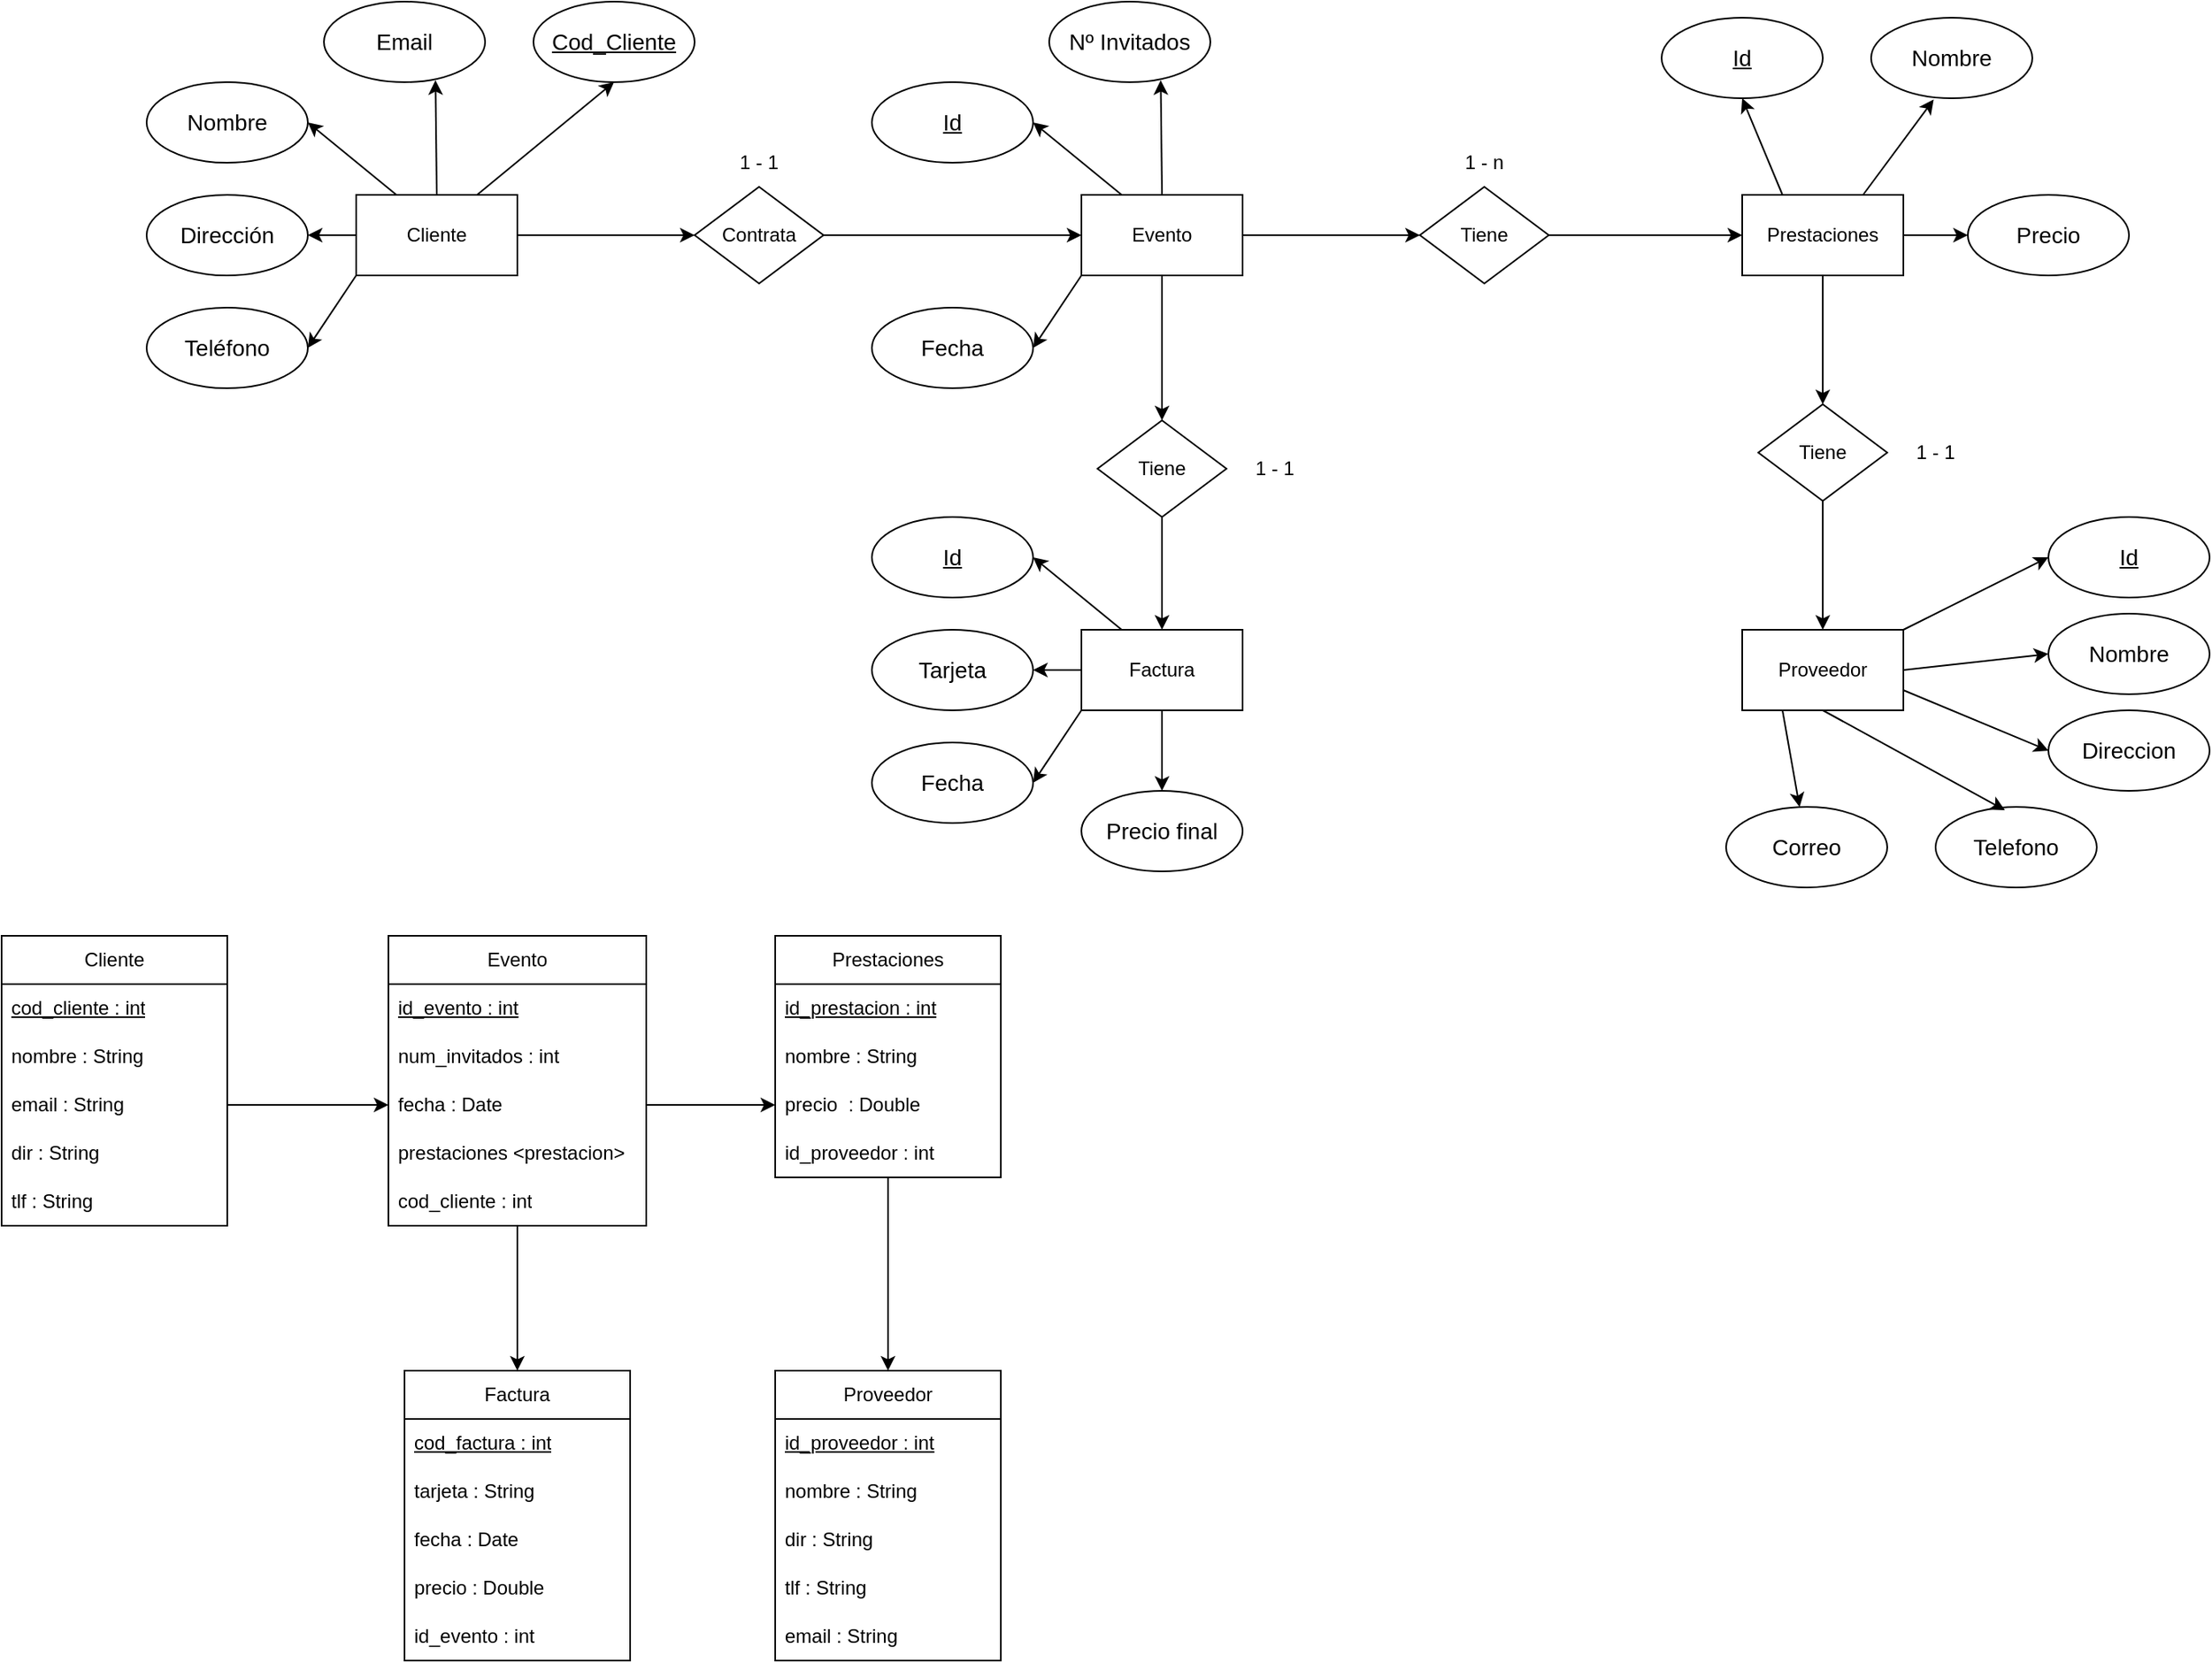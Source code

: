 <mxfile version="22.1.18" type="device">
  <diagram name="Página-1" id="WUtLEwDQs8kKweaMFx0q">
    <mxGraphModel dx="1050" dy="522" grid="1" gridSize="10" guides="1" tooltips="1" connect="1" arrows="1" fold="1" page="1" pageScale="1" pageWidth="827" pageHeight="1169" math="0" shadow="0">
      <root>
        <mxCell id="0" />
        <mxCell id="1" parent="0" />
        <mxCell id="2ocR5Ox1EHUK39Uekanz-1" value="&lt;font style=&quot;font-size: 14px;&quot;&gt;Nombre&lt;/font&gt;" style="ellipse;whiteSpace=wrap;html=1;" parent="1" vertex="1">
          <mxGeometry x="210" y="170" width="100" height="50" as="geometry" />
        </mxCell>
        <mxCell id="2ocR5Ox1EHUK39Uekanz-10" style="rounded=0;orthogonalLoop=1;jettySize=auto;html=1;exitX=0.25;exitY=0;exitDx=0;exitDy=0;entryX=1;entryY=0.5;entryDx=0;entryDy=0;" parent="1" source="2ocR5Ox1EHUK39Uekanz-2" target="2ocR5Ox1EHUK39Uekanz-1" edge="1">
          <mxGeometry relative="1" as="geometry" />
        </mxCell>
        <mxCell id="2ocR5Ox1EHUK39Uekanz-12" style="rounded=0;orthogonalLoop=1;jettySize=auto;html=1;exitX=0.75;exitY=0;exitDx=0;exitDy=0;entryX=0.5;entryY=1;entryDx=0;entryDy=0;" parent="1" source="2ocR5Ox1EHUK39Uekanz-2" target="2ocR5Ox1EHUK39Uekanz-5" edge="1">
          <mxGeometry relative="1" as="geometry" />
        </mxCell>
        <mxCell id="2ocR5Ox1EHUK39Uekanz-13" value="" style="rounded=0;orthogonalLoop=1;jettySize=auto;html=1;" parent="1" source="2ocR5Ox1EHUK39Uekanz-2" target="2ocR5Ox1EHUK39Uekanz-8" edge="1">
          <mxGeometry relative="1" as="geometry" />
        </mxCell>
        <mxCell id="2ocR5Ox1EHUK39Uekanz-14" style="rounded=0;orthogonalLoop=1;jettySize=auto;html=1;exitX=0;exitY=1;exitDx=0;exitDy=0;entryX=1;entryY=0.5;entryDx=0;entryDy=0;" parent="1" source="2ocR5Ox1EHUK39Uekanz-2" target="2ocR5Ox1EHUK39Uekanz-7" edge="1">
          <mxGeometry relative="1" as="geometry" />
        </mxCell>
        <mxCell id="2ocR5Ox1EHUK39Uekanz-18" value="" style="rounded=0;orthogonalLoop=1;jettySize=auto;html=1;" parent="1" source="2ocR5Ox1EHUK39Uekanz-2" target="2ocR5Ox1EHUK39Uekanz-16" edge="1">
          <mxGeometry relative="1" as="geometry" />
        </mxCell>
        <mxCell id="2ocR5Ox1EHUK39Uekanz-2" value="Cliente" style="rounded=0;whiteSpace=wrap;html=1;" parent="1" vertex="1">
          <mxGeometry x="340" y="240" width="100" height="50" as="geometry" />
        </mxCell>
        <mxCell id="2ocR5Ox1EHUK39Uekanz-5" value="&lt;font style=&quot;font-size: 14px;&quot;&gt;Cod_Cliente&lt;/font&gt;" style="ellipse;whiteSpace=wrap;html=1;fontStyle=4" parent="1" vertex="1">
          <mxGeometry x="450" y="120" width="100" height="50" as="geometry" />
        </mxCell>
        <mxCell id="2ocR5Ox1EHUK39Uekanz-6" value="&lt;span style=&quot;font-size: 14px;&quot;&gt;Email&lt;/span&gt;" style="ellipse;whiteSpace=wrap;html=1;" parent="1" vertex="1">
          <mxGeometry x="320" y="120" width="100" height="50" as="geometry" />
        </mxCell>
        <mxCell id="2ocR5Ox1EHUK39Uekanz-7" value="&lt;font style=&quot;font-size: 14px;&quot;&gt;Teléfono&lt;/font&gt;" style="ellipse;whiteSpace=wrap;html=1;" parent="1" vertex="1">
          <mxGeometry x="210" y="310" width="100" height="50" as="geometry" />
        </mxCell>
        <mxCell id="2ocR5Ox1EHUK39Uekanz-8" value="&lt;font style=&quot;font-size: 14px;&quot;&gt;Dirección&lt;/font&gt;" style="ellipse;whiteSpace=wrap;html=1;" parent="1" vertex="1">
          <mxGeometry x="210" y="240" width="100" height="50" as="geometry" />
        </mxCell>
        <mxCell id="2ocR5Ox1EHUK39Uekanz-15" style="rounded=0;orthogonalLoop=1;jettySize=auto;html=1;exitX=0.5;exitY=0;exitDx=0;exitDy=0;entryX=0.692;entryY=0.976;entryDx=0;entryDy=0;entryPerimeter=0;" parent="1" source="2ocR5Ox1EHUK39Uekanz-2" target="2ocR5Ox1EHUK39Uekanz-6" edge="1">
          <mxGeometry relative="1" as="geometry" />
        </mxCell>
        <mxCell id="2ocR5Ox1EHUK39Uekanz-20" value="" style="group" parent="1" vertex="1" connectable="0">
          <mxGeometry x="550" y="205" width="80" height="90" as="geometry" />
        </mxCell>
        <mxCell id="2ocR5Ox1EHUK39Uekanz-16" value="Contrata" style="rhombus;whiteSpace=wrap;html=1;" parent="2ocR5Ox1EHUK39Uekanz-20" vertex="1">
          <mxGeometry y="30" width="80" height="60" as="geometry" />
        </mxCell>
        <mxCell id="2ocR5Ox1EHUK39Uekanz-19" value="1 - 1" style="text;html=1;strokeColor=none;fillColor=none;align=center;verticalAlign=middle;whiteSpace=wrap;rounded=0;" parent="2ocR5Ox1EHUK39Uekanz-20" vertex="1">
          <mxGeometry x="10" width="60" height="30" as="geometry" />
        </mxCell>
        <mxCell id="2ocR5Ox1EHUK39Uekanz-17" style="edgeStyle=orthogonalEdgeStyle;rounded=0;orthogonalLoop=1;jettySize=auto;html=1;exitX=0.5;exitY=1;exitDx=0;exitDy=0;" parent="2ocR5Ox1EHUK39Uekanz-20" source="2ocR5Ox1EHUK39Uekanz-16" target="2ocR5Ox1EHUK39Uekanz-16" edge="1">
          <mxGeometry relative="1" as="geometry" />
        </mxCell>
        <mxCell id="2ocR5Ox1EHUK39Uekanz-21" value="&lt;font style=&quot;font-size: 14px;&quot;&gt;Id&lt;/font&gt;" style="ellipse;whiteSpace=wrap;html=1;fontStyle=4" parent="1" vertex="1">
          <mxGeometry x="660" y="170" width="100" height="50" as="geometry" />
        </mxCell>
        <mxCell id="2ocR5Ox1EHUK39Uekanz-22" style="rounded=0;orthogonalLoop=1;jettySize=auto;html=1;exitX=0.25;exitY=0;exitDx=0;exitDy=0;entryX=1;entryY=0.5;entryDx=0;entryDy=0;" parent="1" source="2ocR5Ox1EHUK39Uekanz-27" target="2ocR5Ox1EHUK39Uekanz-21" edge="1">
          <mxGeometry relative="1" as="geometry" />
        </mxCell>
        <mxCell id="2ocR5Ox1EHUK39Uekanz-25" style="rounded=0;orthogonalLoop=1;jettySize=auto;html=1;exitX=0;exitY=1;exitDx=0;exitDy=0;entryX=1;entryY=0.5;entryDx=0;entryDy=0;" parent="1" source="2ocR5Ox1EHUK39Uekanz-27" target="2ocR5Ox1EHUK39Uekanz-30" edge="1">
          <mxGeometry relative="1" as="geometry" />
        </mxCell>
        <mxCell id="2ocR5Ox1EHUK39Uekanz-26" value="" style="edgeStyle=orthogonalEdgeStyle;rounded=0;orthogonalLoop=1;jettySize=auto;html=1;" parent="1" source="2ocR5Ox1EHUK39Uekanz-27" target="2ocR5Ox1EHUK39Uekanz-34" edge="1">
          <mxGeometry relative="1" as="geometry" />
        </mxCell>
        <mxCell id="2ocR5Ox1EHUK39Uekanz-64" style="edgeStyle=none;rounded=0;orthogonalLoop=1;jettySize=auto;html=1;" parent="1" source="2ocR5Ox1EHUK39Uekanz-27" target="2ocR5Ox1EHUK39Uekanz-59" edge="1">
          <mxGeometry relative="1" as="geometry" />
        </mxCell>
        <mxCell id="2ocR5Ox1EHUK39Uekanz-27" value="Evento" style="rounded=0;whiteSpace=wrap;html=1;" parent="1" vertex="1">
          <mxGeometry x="790" y="240" width="100" height="50" as="geometry" />
        </mxCell>
        <mxCell id="2ocR5Ox1EHUK39Uekanz-29" value="&lt;font style=&quot;font-size: 14px;&quot;&gt;Nº Invitados&lt;/font&gt;" style="ellipse;whiteSpace=wrap;html=1;" parent="1" vertex="1">
          <mxGeometry x="770" y="120" width="100" height="50" as="geometry" />
        </mxCell>
        <mxCell id="2ocR5Ox1EHUK39Uekanz-30" value="&lt;font style=&quot;font-size: 14px;&quot;&gt;Fecha&lt;/font&gt;" style="ellipse;whiteSpace=wrap;html=1;" parent="1" vertex="1">
          <mxGeometry x="660" y="310" width="100" height="50" as="geometry" />
        </mxCell>
        <mxCell id="2ocR5Ox1EHUK39Uekanz-32" style="rounded=0;orthogonalLoop=1;jettySize=auto;html=1;exitX=0.5;exitY=0;exitDx=0;exitDy=0;entryX=0.692;entryY=0.976;entryDx=0;entryDy=0;entryPerimeter=0;" parent="1" source="2ocR5Ox1EHUK39Uekanz-27" target="2ocR5Ox1EHUK39Uekanz-29" edge="1">
          <mxGeometry relative="1" as="geometry" />
        </mxCell>
        <mxCell id="2ocR5Ox1EHUK39Uekanz-33" value="" style="group" parent="1" vertex="1" connectable="0">
          <mxGeometry x="1000" y="205" width="80" height="90" as="geometry" />
        </mxCell>
        <mxCell id="2ocR5Ox1EHUK39Uekanz-34" value="Tiene" style="rhombus;whiteSpace=wrap;html=1;" parent="2ocR5Ox1EHUK39Uekanz-33" vertex="1">
          <mxGeometry y="30" width="80" height="60" as="geometry" />
        </mxCell>
        <mxCell id="2ocR5Ox1EHUK39Uekanz-35" value="1 - n" style="text;html=1;strokeColor=none;fillColor=none;align=center;verticalAlign=middle;whiteSpace=wrap;rounded=0;" parent="2ocR5Ox1EHUK39Uekanz-33" vertex="1">
          <mxGeometry x="10" width="60" height="30" as="geometry" />
        </mxCell>
        <mxCell id="2ocR5Ox1EHUK39Uekanz-36" style="edgeStyle=orthogonalEdgeStyle;rounded=0;orthogonalLoop=1;jettySize=auto;html=1;exitX=0.5;exitY=1;exitDx=0;exitDy=0;" parent="2ocR5Ox1EHUK39Uekanz-33" source="2ocR5Ox1EHUK39Uekanz-34" target="2ocR5Ox1EHUK39Uekanz-34" edge="1">
          <mxGeometry relative="1" as="geometry" />
        </mxCell>
        <mxCell id="2ocR5Ox1EHUK39Uekanz-37" style="edgeStyle=orthogonalEdgeStyle;rounded=0;orthogonalLoop=1;jettySize=auto;html=1;entryX=0;entryY=0.5;entryDx=0;entryDy=0;" parent="1" source="2ocR5Ox1EHUK39Uekanz-16" target="2ocR5Ox1EHUK39Uekanz-27" edge="1">
          <mxGeometry relative="1" as="geometry" />
        </mxCell>
        <mxCell id="2ocR5Ox1EHUK39Uekanz-38" value="&lt;font style=&quot;font-size: 14px;&quot;&gt;Id&lt;/font&gt;" style="ellipse;whiteSpace=wrap;html=1;fontStyle=4" parent="1" vertex="1">
          <mxGeometry x="1150" y="130" width="100" height="50" as="geometry" />
        </mxCell>
        <mxCell id="2ocR5Ox1EHUK39Uekanz-45" value="" style="edgeStyle=orthogonalEdgeStyle;rounded=0;orthogonalLoop=1;jettySize=auto;html=1;" parent="1" source="2ocR5Ox1EHUK39Uekanz-41" target="2ocR5Ox1EHUK39Uekanz-43" edge="1">
          <mxGeometry relative="1" as="geometry" />
        </mxCell>
        <mxCell id="2ocR5Ox1EHUK39Uekanz-48" style="edgeStyle=none;rounded=0;orthogonalLoop=1;jettySize=auto;html=1;exitX=0.25;exitY=0;exitDx=0;exitDy=0;entryX=0.5;entryY=1;entryDx=0;entryDy=0;" parent="1" source="2ocR5Ox1EHUK39Uekanz-41" target="2ocR5Ox1EHUK39Uekanz-38" edge="1">
          <mxGeometry relative="1" as="geometry" />
        </mxCell>
        <mxCell id="VLpTFTGK87MHgxAnaddY-8" value="" style="edgeStyle=orthogonalEdgeStyle;rounded=0;orthogonalLoop=1;jettySize=auto;html=1;" parent="1" source="2ocR5Ox1EHUK39Uekanz-41" target="VLpTFTGK87MHgxAnaddY-6" edge="1">
          <mxGeometry relative="1" as="geometry" />
        </mxCell>
        <mxCell id="2ocR5Ox1EHUK39Uekanz-41" value="Prestaciones" style="rounded=0;whiteSpace=wrap;html=1;" parent="1" vertex="1">
          <mxGeometry x="1200" y="240" width="100" height="50" as="geometry" />
        </mxCell>
        <mxCell id="2ocR5Ox1EHUK39Uekanz-42" value="&lt;font style=&quot;font-size: 14px;&quot;&gt;Nombre&lt;/font&gt;" style="ellipse;whiteSpace=wrap;html=1;" parent="1" vertex="1">
          <mxGeometry x="1280" y="130" width="100" height="50" as="geometry" />
        </mxCell>
        <mxCell id="2ocR5Ox1EHUK39Uekanz-43" value="&lt;font style=&quot;font-size: 14px;&quot;&gt;Precio&lt;/font&gt;" style="ellipse;whiteSpace=wrap;html=1;" parent="1" vertex="1">
          <mxGeometry x="1340" y="240" width="100" height="50" as="geometry" />
        </mxCell>
        <mxCell id="2ocR5Ox1EHUK39Uekanz-46" style="edgeStyle=orthogonalEdgeStyle;rounded=0;orthogonalLoop=1;jettySize=auto;html=1;" parent="1" source="2ocR5Ox1EHUK39Uekanz-34" target="2ocR5Ox1EHUK39Uekanz-41" edge="1">
          <mxGeometry relative="1" as="geometry" />
        </mxCell>
        <mxCell id="2ocR5Ox1EHUK39Uekanz-47" style="edgeStyle=none;rounded=0;orthogonalLoop=1;jettySize=auto;html=1;exitX=0.75;exitY=0;exitDx=0;exitDy=0;entryX=0.388;entryY=1.016;entryDx=0;entryDy=0;entryPerimeter=0;" parent="1" source="2ocR5Ox1EHUK39Uekanz-41" target="2ocR5Ox1EHUK39Uekanz-42" edge="1">
          <mxGeometry relative="1" as="geometry" />
        </mxCell>
        <mxCell id="2ocR5Ox1EHUK39Uekanz-49" value="&lt;font style=&quot;font-size: 14px;&quot;&gt;&lt;u&gt;Id&lt;/u&gt;&lt;/font&gt;" style="ellipse;whiteSpace=wrap;html=1;" parent="1" vertex="1">
          <mxGeometry x="660" y="440" width="100" height="50" as="geometry" />
        </mxCell>
        <mxCell id="2ocR5Ox1EHUK39Uekanz-50" style="rounded=0;orthogonalLoop=1;jettySize=auto;html=1;exitX=0.25;exitY=0;exitDx=0;exitDy=0;entryX=1;entryY=0.5;entryDx=0;entryDy=0;" parent="1" source="2ocR5Ox1EHUK39Uekanz-53" target="2ocR5Ox1EHUK39Uekanz-49" edge="1">
          <mxGeometry relative="1" as="geometry" />
        </mxCell>
        <mxCell id="2ocR5Ox1EHUK39Uekanz-51" value="" style="rounded=0;orthogonalLoop=1;jettySize=auto;html=1;" parent="1" source="2ocR5Ox1EHUK39Uekanz-53" target="2ocR5Ox1EHUK39Uekanz-56" edge="1">
          <mxGeometry relative="1" as="geometry" />
        </mxCell>
        <mxCell id="2ocR5Ox1EHUK39Uekanz-52" style="rounded=0;orthogonalLoop=1;jettySize=auto;html=1;exitX=0;exitY=1;exitDx=0;exitDy=0;entryX=1;entryY=0.5;entryDx=0;entryDy=0;" parent="1" source="2ocR5Ox1EHUK39Uekanz-53" target="2ocR5Ox1EHUK39Uekanz-55" edge="1">
          <mxGeometry relative="1" as="geometry" />
        </mxCell>
        <mxCell id="VLpTFTGK87MHgxAnaddY-3" value="" style="edgeStyle=orthogonalEdgeStyle;rounded=0;orthogonalLoop=1;jettySize=auto;html=1;" parent="1" source="2ocR5Ox1EHUK39Uekanz-53" target="2ocR5Ox1EHUK39Uekanz-54" edge="1">
          <mxGeometry relative="1" as="geometry" />
        </mxCell>
        <mxCell id="2ocR5Ox1EHUK39Uekanz-53" value="Factura" style="rounded=0;whiteSpace=wrap;html=1;" parent="1" vertex="1">
          <mxGeometry x="790" y="510" width="100" height="50" as="geometry" />
        </mxCell>
        <mxCell id="2ocR5Ox1EHUK39Uekanz-54" value="&lt;span style=&quot;font-size: 14px;&quot;&gt;Precio final&lt;/span&gt;" style="ellipse;whiteSpace=wrap;html=1;" parent="1" vertex="1">
          <mxGeometry x="790" y="610" width="100" height="50" as="geometry" />
        </mxCell>
        <mxCell id="2ocR5Ox1EHUK39Uekanz-55" value="&lt;font style=&quot;font-size: 14px;&quot;&gt;Fecha&lt;/font&gt;" style="ellipse;whiteSpace=wrap;html=1;" parent="1" vertex="1">
          <mxGeometry x="660" y="580" width="100" height="50" as="geometry" />
        </mxCell>
        <mxCell id="2ocR5Ox1EHUK39Uekanz-56" value="&lt;font style=&quot;font-size: 14px;&quot;&gt;Tarjeta&lt;/font&gt;" style="ellipse;whiteSpace=wrap;html=1;" parent="1" vertex="1">
          <mxGeometry x="660" y="510" width="100" height="50" as="geometry" />
        </mxCell>
        <mxCell id="2ocR5Ox1EHUK39Uekanz-66" value="" style="group" parent="1" vertex="1" connectable="0">
          <mxGeometry x="800" y="380" width="140" height="60" as="geometry" />
        </mxCell>
        <mxCell id="2ocR5Ox1EHUK39Uekanz-60" value="1 - 1" style="text;html=1;strokeColor=none;fillColor=none;align=center;verticalAlign=middle;whiteSpace=wrap;rounded=0;" parent="2ocR5Ox1EHUK39Uekanz-66" vertex="1">
          <mxGeometry x="80" y="15" width="60" height="30" as="geometry" />
        </mxCell>
        <mxCell id="2ocR5Ox1EHUK39Uekanz-59" value="Tiene" style="rhombus;whiteSpace=wrap;html=1;" parent="2ocR5Ox1EHUK39Uekanz-66" vertex="1">
          <mxGeometry width="80" height="60" as="geometry" />
        </mxCell>
        <mxCell id="2ocR5Ox1EHUK39Uekanz-61" style="edgeStyle=orthogonalEdgeStyle;rounded=0;orthogonalLoop=1;jettySize=auto;html=1;exitX=0.5;exitY=1;exitDx=0;exitDy=0;" parent="2ocR5Ox1EHUK39Uekanz-66" source="2ocR5Ox1EHUK39Uekanz-59" target="2ocR5Ox1EHUK39Uekanz-59" edge="1">
          <mxGeometry relative="1" as="geometry" />
        </mxCell>
        <mxCell id="2ocR5Ox1EHUK39Uekanz-67" value="" style="edgeStyle=none;rounded=0;orthogonalLoop=1;jettySize=auto;html=1;" parent="1" source="2ocR5Ox1EHUK39Uekanz-59" target="2ocR5Ox1EHUK39Uekanz-53" edge="1">
          <mxGeometry relative="1" as="geometry" />
        </mxCell>
        <mxCell id="VLpTFTGK87MHgxAnaddY-16" style="edgeStyle=none;rounded=0;orthogonalLoop=1;jettySize=auto;html=1;entryX=0;entryY=0.5;entryDx=0;entryDy=0;" parent="1" source="VLpTFTGK87MHgxAnaddY-2" target="VLpTFTGK87MHgxAnaddY-10" edge="1">
          <mxGeometry relative="1" as="geometry" />
        </mxCell>
        <mxCell id="VLpTFTGK87MHgxAnaddY-17" style="edgeStyle=none;rounded=0;orthogonalLoop=1;jettySize=auto;html=1;exitX=1;exitY=0.5;exitDx=0;exitDy=0;entryX=0;entryY=0.5;entryDx=0;entryDy=0;" parent="1" source="VLpTFTGK87MHgxAnaddY-2" target="VLpTFTGK87MHgxAnaddY-11" edge="1">
          <mxGeometry relative="1" as="geometry" />
        </mxCell>
        <mxCell id="VLpTFTGK87MHgxAnaddY-18" style="edgeStyle=none;rounded=0;orthogonalLoop=1;jettySize=auto;html=1;exitX=1;exitY=0.75;exitDx=0;exitDy=0;entryX=0;entryY=0.5;entryDx=0;entryDy=0;" parent="1" source="VLpTFTGK87MHgxAnaddY-2" target="VLpTFTGK87MHgxAnaddY-12" edge="1">
          <mxGeometry relative="1" as="geometry" />
        </mxCell>
        <mxCell id="VLpTFTGK87MHgxAnaddY-20" style="edgeStyle=none;rounded=0;orthogonalLoop=1;jettySize=auto;html=1;exitX=0.25;exitY=1;exitDx=0;exitDy=0;" parent="1" source="VLpTFTGK87MHgxAnaddY-2" target="VLpTFTGK87MHgxAnaddY-14" edge="1">
          <mxGeometry relative="1" as="geometry" />
        </mxCell>
        <mxCell id="VLpTFTGK87MHgxAnaddY-2" value="Proveedor" style="rounded=0;whiteSpace=wrap;html=1;" parent="1" vertex="1">
          <mxGeometry x="1200" y="510" width="100" height="50" as="geometry" />
        </mxCell>
        <mxCell id="VLpTFTGK87MHgxAnaddY-4" value="" style="group" parent="1" vertex="1" connectable="0">
          <mxGeometry x="1210" y="370" width="140" height="60" as="geometry" />
        </mxCell>
        <mxCell id="VLpTFTGK87MHgxAnaddY-5" value="1 - 1" style="text;html=1;strokeColor=none;fillColor=none;align=center;verticalAlign=middle;whiteSpace=wrap;rounded=0;" parent="VLpTFTGK87MHgxAnaddY-4" vertex="1">
          <mxGeometry x="80" y="15" width="60" height="30" as="geometry" />
        </mxCell>
        <mxCell id="VLpTFTGK87MHgxAnaddY-6" value="Tiene" style="rhombus;whiteSpace=wrap;html=1;" parent="VLpTFTGK87MHgxAnaddY-4" vertex="1">
          <mxGeometry width="80" height="60" as="geometry" />
        </mxCell>
        <mxCell id="VLpTFTGK87MHgxAnaddY-7" style="edgeStyle=orthogonalEdgeStyle;rounded=0;orthogonalLoop=1;jettySize=auto;html=1;exitX=0.5;exitY=1;exitDx=0;exitDy=0;" parent="VLpTFTGK87MHgxAnaddY-4" source="VLpTFTGK87MHgxAnaddY-6" target="VLpTFTGK87MHgxAnaddY-6" edge="1">
          <mxGeometry relative="1" as="geometry" />
        </mxCell>
        <mxCell id="VLpTFTGK87MHgxAnaddY-9" value="" style="edgeStyle=orthogonalEdgeStyle;rounded=0;orthogonalLoop=1;jettySize=auto;html=1;" parent="1" source="VLpTFTGK87MHgxAnaddY-6" target="VLpTFTGK87MHgxAnaddY-2" edge="1">
          <mxGeometry relative="1" as="geometry" />
        </mxCell>
        <mxCell id="VLpTFTGK87MHgxAnaddY-10" value="&lt;font style=&quot;font-size: 14px;&quot;&gt;Id&lt;/font&gt;" style="ellipse;whiteSpace=wrap;html=1;fontStyle=4" parent="1" vertex="1">
          <mxGeometry x="1390" y="440" width="100" height="50" as="geometry" />
        </mxCell>
        <mxCell id="VLpTFTGK87MHgxAnaddY-11" value="&lt;font style=&quot;font-size: 14px;&quot;&gt;Nombre&lt;/font&gt;" style="ellipse;whiteSpace=wrap;html=1;" parent="1" vertex="1">
          <mxGeometry x="1390" y="500" width="100" height="50" as="geometry" />
        </mxCell>
        <mxCell id="VLpTFTGK87MHgxAnaddY-12" value="&lt;font style=&quot;font-size: 14px;&quot;&gt;Direccion&lt;/font&gt;" style="ellipse;whiteSpace=wrap;html=1;" parent="1" vertex="1">
          <mxGeometry x="1390" y="560" width="100" height="50" as="geometry" />
        </mxCell>
        <mxCell id="VLpTFTGK87MHgxAnaddY-13" value="&lt;font style=&quot;font-size: 14px;&quot;&gt;Telefono&lt;/font&gt;" style="ellipse;whiteSpace=wrap;html=1;" parent="1" vertex="1">
          <mxGeometry x="1320" y="620" width="100" height="50" as="geometry" />
        </mxCell>
        <mxCell id="VLpTFTGK87MHgxAnaddY-14" value="&lt;font style=&quot;font-size: 14px;&quot;&gt;Correo&lt;/font&gt;" style="ellipse;whiteSpace=wrap;html=1;" parent="1" vertex="1">
          <mxGeometry x="1190" y="620" width="100" height="50" as="geometry" />
        </mxCell>
        <mxCell id="VLpTFTGK87MHgxAnaddY-19" style="edgeStyle=none;rounded=0;orthogonalLoop=1;jettySize=auto;html=1;exitX=0.5;exitY=1;exitDx=0;exitDy=0;entryX=0.43;entryY=0.04;entryDx=0;entryDy=0;entryPerimeter=0;" parent="1" source="VLpTFTGK87MHgxAnaddY-2" target="VLpTFTGK87MHgxAnaddY-13" edge="1">
          <mxGeometry relative="1" as="geometry" />
        </mxCell>
        <mxCell id="VLpTFTGK87MHgxAnaddY-21" value="Cliente" style="swimlane;fontStyle=0;childLayout=stackLayout;horizontal=1;startSize=30;horizontalStack=0;resizeParent=1;resizeParentMax=0;resizeLast=0;collapsible=1;marginBottom=0;whiteSpace=wrap;html=1;" parent="1" vertex="1">
          <mxGeometry x="120" y="700" width="140" height="180" as="geometry" />
        </mxCell>
        <mxCell id="VLpTFTGK87MHgxAnaddY-22" value="cod_cliente : int" style="text;strokeColor=none;fillColor=none;align=left;verticalAlign=middle;spacingLeft=4;spacingRight=4;overflow=hidden;points=[[0,0.5],[1,0.5]];portConstraint=eastwest;rotatable=0;whiteSpace=wrap;html=1;fontStyle=4" parent="VLpTFTGK87MHgxAnaddY-21" vertex="1">
          <mxGeometry y="30" width="140" height="30" as="geometry" />
        </mxCell>
        <mxCell id="VLpTFTGK87MHgxAnaddY-23" value="nombre : String" style="text;strokeColor=none;fillColor=none;align=left;verticalAlign=middle;spacingLeft=4;spacingRight=4;overflow=hidden;points=[[0,0.5],[1,0.5]];portConstraint=eastwest;rotatable=0;whiteSpace=wrap;html=1;" parent="VLpTFTGK87MHgxAnaddY-21" vertex="1">
          <mxGeometry y="60" width="140" height="30" as="geometry" />
        </mxCell>
        <mxCell id="VLpTFTGK87MHgxAnaddY-24" value="email&amp;nbsp;: String" style="text;strokeColor=none;fillColor=none;align=left;verticalAlign=middle;spacingLeft=4;spacingRight=4;overflow=hidden;points=[[0,0.5],[1,0.5]];portConstraint=eastwest;rotatable=0;whiteSpace=wrap;html=1;" parent="VLpTFTGK87MHgxAnaddY-21" vertex="1">
          <mxGeometry y="90" width="140" height="30" as="geometry" />
        </mxCell>
        <mxCell id="dW7IoyzOi6ggLSeCTN0g-2" value="dir&amp;nbsp;: String" style="text;strokeColor=none;fillColor=none;align=left;verticalAlign=middle;spacingLeft=4;spacingRight=4;overflow=hidden;points=[[0,0.5],[1,0.5]];portConstraint=eastwest;rotatable=0;whiteSpace=wrap;html=1;" vertex="1" parent="VLpTFTGK87MHgxAnaddY-21">
          <mxGeometry y="120" width="140" height="30" as="geometry" />
        </mxCell>
        <mxCell id="dW7IoyzOi6ggLSeCTN0g-3" value="tlf&amp;nbsp;: String" style="text;strokeColor=none;fillColor=none;align=left;verticalAlign=middle;spacingLeft=4;spacingRight=4;overflow=hidden;points=[[0,0.5],[1,0.5]];portConstraint=eastwest;rotatable=0;whiteSpace=wrap;html=1;" vertex="1" parent="VLpTFTGK87MHgxAnaddY-21">
          <mxGeometry y="150" width="140" height="30" as="geometry" />
        </mxCell>
        <mxCell id="dW7IoyzOi6ggLSeCTN0g-41" style="edgeStyle=orthogonalEdgeStyle;rounded=0;orthogonalLoop=1;jettySize=auto;html=1;entryX=0.5;entryY=0;entryDx=0;entryDy=0;" edge="1" parent="1" source="dW7IoyzOi6ggLSeCTN0g-4" target="dW7IoyzOi6ggLSeCTN0g-32">
          <mxGeometry relative="1" as="geometry" />
        </mxCell>
        <mxCell id="dW7IoyzOi6ggLSeCTN0g-4" value="Evento" style="swimlane;fontStyle=0;childLayout=stackLayout;horizontal=1;startSize=30;horizontalStack=0;resizeParent=1;resizeParentMax=0;resizeLast=0;collapsible=1;marginBottom=0;whiteSpace=wrap;html=1;" vertex="1" parent="1">
          <mxGeometry x="360" y="700" width="160" height="180" as="geometry" />
        </mxCell>
        <mxCell id="dW7IoyzOi6ggLSeCTN0g-5" value="id_evento : int" style="text;strokeColor=none;fillColor=none;align=left;verticalAlign=middle;spacingLeft=4;spacingRight=4;overflow=hidden;points=[[0,0.5],[1,0.5]];portConstraint=eastwest;rotatable=0;whiteSpace=wrap;html=1;fontStyle=4" vertex="1" parent="dW7IoyzOi6ggLSeCTN0g-4">
          <mxGeometry y="30" width="160" height="30" as="geometry" />
        </mxCell>
        <mxCell id="dW7IoyzOi6ggLSeCTN0g-6" value="num_invitados : int" style="text;strokeColor=none;fillColor=none;align=left;verticalAlign=middle;spacingLeft=4;spacingRight=4;overflow=hidden;points=[[0,0.5],[1,0.5]];portConstraint=eastwest;rotatable=0;whiteSpace=wrap;html=1;" vertex="1" parent="dW7IoyzOi6ggLSeCTN0g-4">
          <mxGeometry y="60" width="160" height="30" as="geometry" />
        </mxCell>
        <mxCell id="dW7IoyzOi6ggLSeCTN0g-7" value="fecha : Date" style="text;strokeColor=none;fillColor=none;align=left;verticalAlign=middle;spacingLeft=4;spacingRight=4;overflow=hidden;points=[[0,0.5],[1,0.5]];portConstraint=eastwest;rotatable=0;whiteSpace=wrap;html=1;" vertex="1" parent="dW7IoyzOi6ggLSeCTN0g-4">
          <mxGeometry y="90" width="160" height="30" as="geometry" />
        </mxCell>
        <mxCell id="dW7IoyzOi6ggLSeCTN0g-8" value="prestaciones &amp;lt;prestacion&amp;gt;" style="text;strokeColor=none;fillColor=none;align=left;verticalAlign=middle;spacingLeft=4;spacingRight=4;overflow=hidden;points=[[0,0.5],[1,0.5]];portConstraint=eastwest;rotatable=0;whiteSpace=wrap;html=1;" vertex="1" parent="dW7IoyzOi6ggLSeCTN0g-4">
          <mxGeometry y="120" width="160" height="30" as="geometry" />
        </mxCell>
        <mxCell id="dW7IoyzOi6ggLSeCTN0g-9" value="cod_cliente&amp;nbsp;: int" style="text;strokeColor=none;fillColor=none;align=left;verticalAlign=middle;spacingLeft=4;spacingRight=4;overflow=hidden;points=[[0,0.5],[1,0.5]];portConstraint=eastwest;rotatable=0;whiteSpace=wrap;html=1;" vertex="1" parent="dW7IoyzOi6ggLSeCTN0g-4">
          <mxGeometry y="150" width="160" height="30" as="geometry" />
        </mxCell>
        <mxCell id="dW7IoyzOi6ggLSeCTN0g-42" style="edgeStyle=orthogonalEdgeStyle;rounded=0;orthogonalLoop=1;jettySize=auto;html=1;" edge="1" parent="1" source="dW7IoyzOi6ggLSeCTN0g-10" target="dW7IoyzOi6ggLSeCTN0g-26">
          <mxGeometry relative="1" as="geometry" />
        </mxCell>
        <mxCell id="dW7IoyzOi6ggLSeCTN0g-10" value="Prestaciones" style="swimlane;fontStyle=0;childLayout=stackLayout;horizontal=1;startSize=30;horizontalStack=0;resizeParent=1;resizeParentMax=0;resizeLast=0;collapsible=1;marginBottom=0;whiteSpace=wrap;html=1;" vertex="1" parent="1">
          <mxGeometry x="600" y="700" width="140" height="150" as="geometry" />
        </mxCell>
        <mxCell id="dW7IoyzOi6ggLSeCTN0g-11" value="id_prestacion&amp;nbsp;: int" style="text;strokeColor=none;fillColor=none;align=left;verticalAlign=middle;spacingLeft=4;spacingRight=4;overflow=hidden;points=[[0,0.5],[1,0.5]];portConstraint=eastwest;rotatable=0;whiteSpace=wrap;html=1;fontStyle=4" vertex="1" parent="dW7IoyzOi6ggLSeCTN0g-10">
          <mxGeometry y="30" width="140" height="30" as="geometry" />
        </mxCell>
        <mxCell id="dW7IoyzOi6ggLSeCTN0g-12" value="nombre&amp;nbsp;: String" style="text;strokeColor=none;fillColor=none;align=left;verticalAlign=middle;spacingLeft=4;spacingRight=4;overflow=hidden;points=[[0,0.5],[1,0.5]];portConstraint=eastwest;rotatable=0;whiteSpace=wrap;html=1;" vertex="1" parent="dW7IoyzOi6ggLSeCTN0g-10">
          <mxGeometry y="60" width="140" height="30" as="geometry" />
        </mxCell>
        <mxCell id="dW7IoyzOi6ggLSeCTN0g-13" value="precio&amp;nbsp;&amp;nbsp;: Double" style="text;strokeColor=none;fillColor=none;align=left;verticalAlign=middle;spacingLeft=4;spacingRight=4;overflow=hidden;points=[[0,0.5],[1,0.5]];portConstraint=eastwest;rotatable=0;whiteSpace=wrap;html=1;" vertex="1" parent="dW7IoyzOi6ggLSeCTN0g-10">
          <mxGeometry y="90" width="140" height="30" as="geometry" />
        </mxCell>
        <mxCell id="dW7IoyzOi6ggLSeCTN0g-14" value="id_proveedor&amp;nbsp;: int" style="text;strokeColor=none;fillColor=none;align=left;verticalAlign=middle;spacingLeft=4;spacingRight=4;overflow=hidden;points=[[0,0.5],[1,0.5]];portConstraint=eastwest;rotatable=0;whiteSpace=wrap;html=1;" vertex="1" parent="dW7IoyzOi6ggLSeCTN0g-10">
          <mxGeometry y="120" width="140" height="30" as="geometry" />
        </mxCell>
        <mxCell id="dW7IoyzOi6ggLSeCTN0g-26" value="Proveedor" style="swimlane;fontStyle=0;childLayout=stackLayout;horizontal=1;startSize=30;horizontalStack=0;resizeParent=1;resizeParentMax=0;resizeLast=0;collapsible=1;marginBottom=0;whiteSpace=wrap;html=1;" vertex="1" parent="1">
          <mxGeometry x="600" y="970" width="140" height="180" as="geometry" />
        </mxCell>
        <mxCell id="dW7IoyzOi6ggLSeCTN0g-27" value="id_proveedor&amp;nbsp;: int" style="text;strokeColor=none;fillColor=none;align=left;verticalAlign=middle;spacingLeft=4;spacingRight=4;overflow=hidden;points=[[0,0.5],[1,0.5]];portConstraint=eastwest;rotatable=0;whiteSpace=wrap;html=1;fontStyle=4" vertex="1" parent="dW7IoyzOi6ggLSeCTN0g-26">
          <mxGeometry y="30" width="140" height="30" as="geometry" />
        </mxCell>
        <mxCell id="dW7IoyzOi6ggLSeCTN0g-28" value="nombre&amp;nbsp;: String" style="text;strokeColor=none;fillColor=none;align=left;verticalAlign=middle;spacingLeft=4;spacingRight=4;overflow=hidden;points=[[0,0.5],[1,0.5]];portConstraint=eastwest;rotatable=0;whiteSpace=wrap;html=1;" vertex="1" parent="dW7IoyzOi6ggLSeCTN0g-26">
          <mxGeometry y="60" width="140" height="30" as="geometry" />
        </mxCell>
        <mxCell id="dW7IoyzOi6ggLSeCTN0g-29" value="dir&amp;nbsp;: String" style="text;strokeColor=none;fillColor=none;align=left;verticalAlign=middle;spacingLeft=4;spacingRight=4;overflow=hidden;points=[[0,0.5],[1,0.5]];portConstraint=eastwest;rotatable=0;whiteSpace=wrap;html=1;" vertex="1" parent="dW7IoyzOi6ggLSeCTN0g-26">
          <mxGeometry y="90" width="140" height="30" as="geometry" />
        </mxCell>
        <mxCell id="dW7IoyzOi6ggLSeCTN0g-30" value="tlf : String" style="text;strokeColor=none;fillColor=none;align=left;verticalAlign=middle;spacingLeft=4;spacingRight=4;overflow=hidden;points=[[0,0.5],[1,0.5]];portConstraint=eastwest;rotatable=0;whiteSpace=wrap;html=1;" vertex="1" parent="dW7IoyzOi6ggLSeCTN0g-26">
          <mxGeometry y="120" width="140" height="30" as="geometry" />
        </mxCell>
        <mxCell id="dW7IoyzOi6ggLSeCTN0g-31" value="email&amp;nbsp;: String" style="text;strokeColor=none;fillColor=none;align=left;verticalAlign=middle;spacingLeft=4;spacingRight=4;overflow=hidden;points=[[0,0.5],[1,0.5]];portConstraint=eastwest;rotatable=0;whiteSpace=wrap;html=1;" vertex="1" parent="dW7IoyzOi6ggLSeCTN0g-26">
          <mxGeometry y="150" width="140" height="30" as="geometry" />
        </mxCell>
        <mxCell id="dW7IoyzOi6ggLSeCTN0g-32" value="Factura" style="swimlane;fontStyle=0;childLayout=stackLayout;horizontal=1;startSize=30;horizontalStack=0;resizeParent=1;resizeParentMax=0;resizeLast=0;collapsible=1;marginBottom=0;whiteSpace=wrap;html=1;" vertex="1" parent="1">
          <mxGeometry x="370" y="970" width="140" height="180" as="geometry" />
        </mxCell>
        <mxCell id="dW7IoyzOi6ggLSeCTN0g-33" value="cod_factura : int" style="text;strokeColor=none;fillColor=none;align=left;verticalAlign=middle;spacingLeft=4;spacingRight=4;overflow=hidden;points=[[0,0.5],[1,0.5]];portConstraint=eastwest;rotatable=0;whiteSpace=wrap;html=1;fontStyle=4" vertex="1" parent="dW7IoyzOi6ggLSeCTN0g-32">
          <mxGeometry y="30" width="140" height="30" as="geometry" />
        </mxCell>
        <mxCell id="dW7IoyzOi6ggLSeCTN0g-34" value="tarjeta&amp;nbsp;: String" style="text;strokeColor=none;fillColor=none;align=left;verticalAlign=middle;spacingLeft=4;spacingRight=4;overflow=hidden;points=[[0,0.5],[1,0.5]];portConstraint=eastwest;rotatable=0;whiteSpace=wrap;html=1;" vertex="1" parent="dW7IoyzOi6ggLSeCTN0g-32">
          <mxGeometry y="60" width="140" height="30" as="geometry" />
        </mxCell>
        <mxCell id="dW7IoyzOi6ggLSeCTN0g-35" value="fecha : Date" style="text;strokeColor=none;fillColor=none;align=left;verticalAlign=middle;spacingLeft=4;spacingRight=4;overflow=hidden;points=[[0,0.5],[1,0.5]];portConstraint=eastwest;rotatable=0;whiteSpace=wrap;html=1;" vertex="1" parent="dW7IoyzOi6ggLSeCTN0g-32">
          <mxGeometry y="90" width="140" height="30" as="geometry" />
        </mxCell>
        <mxCell id="dW7IoyzOi6ggLSeCTN0g-36" value="precio : Double" style="text;strokeColor=none;fillColor=none;align=left;verticalAlign=middle;spacingLeft=4;spacingRight=4;overflow=hidden;points=[[0,0.5],[1,0.5]];portConstraint=eastwest;rotatable=0;whiteSpace=wrap;html=1;" vertex="1" parent="dW7IoyzOi6ggLSeCTN0g-32">
          <mxGeometry y="120" width="140" height="30" as="geometry" />
        </mxCell>
        <mxCell id="dW7IoyzOi6ggLSeCTN0g-37" value="id_evento : int" style="text;strokeColor=none;fillColor=none;align=left;verticalAlign=middle;spacingLeft=4;spacingRight=4;overflow=hidden;points=[[0,0.5],[1,0.5]];portConstraint=eastwest;rotatable=0;whiteSpace=wrap;html=1;" vertex="1" parent="dW7IoyzOi6ggLSeCTN0g-32">
          <mxGeometry y="150" width="140" height="30" as="geometry" />
        </mxCell>
        <mxCell id="dW7IoyzOi6ggLSeCTN0g-39" style="edgeStyle=orthogonalEdgeStyle;rounded=0;orthogonalLoop=1;jettySize=auto;html=1;exitX=1;exitY=0.5;exitDx=0;exitDy=0;entryX=0;entryY=0.5;entryDx=0;entryDy=0;" edge="1" parent="1" source="VLpTFTGK87MHgxAnaddY-24" target="dW7IoyzOi6ggLSeCTN0g-7">
          <mxGeometry relative="1" as="geometry" />
        </mxCell>
        <mxCell id="dW7IoyzOi6ggLSeCTN0g-40" style="edgeStyle=orthogonalEdgeStyle;rounded=0;orthogonalLoop=1;jettySize=auto;html=1;entryX=0;entryY=0.5;entryDx=0;entryDy=0;" edge="1" parent="1" source="dW7IoyzOi6ggLSeCTN0g-7" target="dW7IoyzOi6ggLSeCTN0g-13">
          <mxGeometry relative="1" as="geometry" />
        </mxCell>
      </root>
    </mxGraphModel>
  </diagram>
</mxfile>
